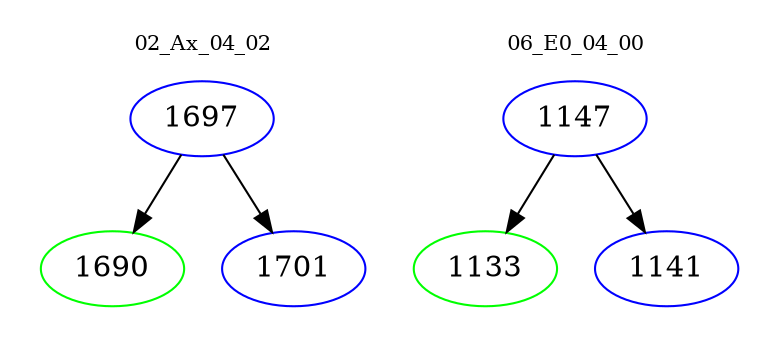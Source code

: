 digraph{
subgraph cluster_0 {
color = white
label = "02_Ax_04_02";
fontsize=10;
T0_1697 [label="1697", color="blue"]
T0_1697 -> T0_1690 [color="black"]
T0_1690 [label="1690", color="green"]
T0_1697 -> T0_1701 [color="black"]
T0_1701 [label="1701", color="blue"]
}
subgraph cluster_1 {
color = white
label = "06_E0_04_00";
fontsize=10;
T1_1147 [label="1147", color="blue"]
T1_1147 -> T1_1133 [color="black"]
T1_1133 [label="1133", color="green"]
T1_1147 -> T1_1141 [color="black"]
T1_1141 [label="1141", color="blue"]
}
}
